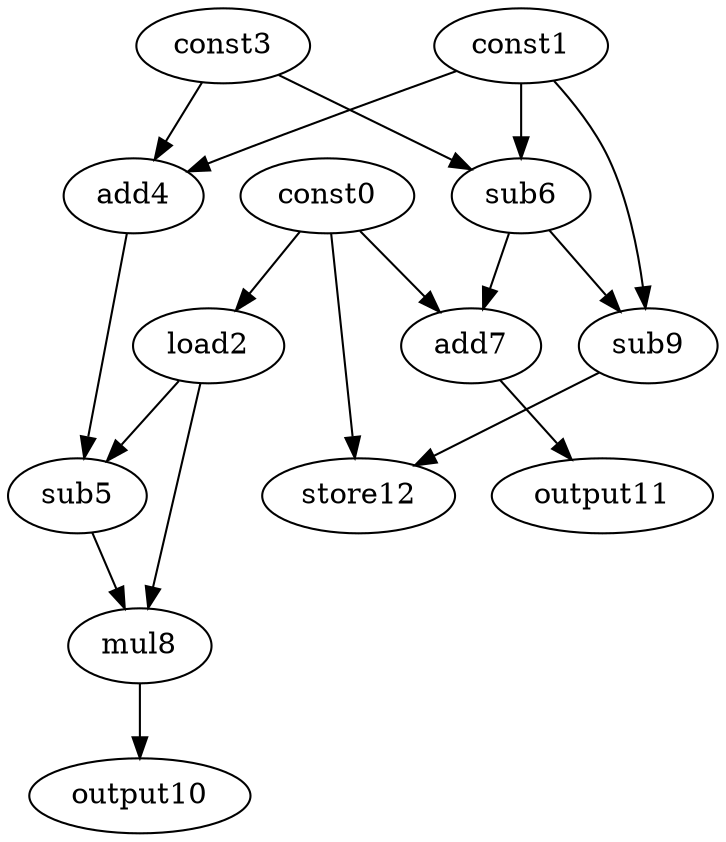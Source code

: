 digraph G { 
const0[opcode=const]; 
const1[opcode=const]; 
load2[opcode=load]; 
const3[opcode=const]; 
add4[opcode=add]; 
sub5[opcode=sub]; 
sub6[opcode=sub]; 
add7[opcode=add]; 
mul8[opcode=mul]; 
sub9[opcode=sub]; 
output10[opcode=output]; 
output11[opcode=output]; 
store12[opcode=store]; 
const0->load2[operand=0];
const1->add4[operand=0];
const3->add4[operand=1];
const1->sub6[operand=0];
const3->sub6[operand=1];
load2->sub5[operand=0];
add4->sub5[operand=1];
const0->add7[operand=0];
sub6->add7[operand=1];
const1->sub9[operand=0];
sub6->sub9[operand=1];
load2->mul8[operand=0];
sub5->mul8[operand=1];
add7->output11[operand=0];
const0->store12[operand=0];
sub9->store12[operand=1];
mul8->output10[operand=0];
}
